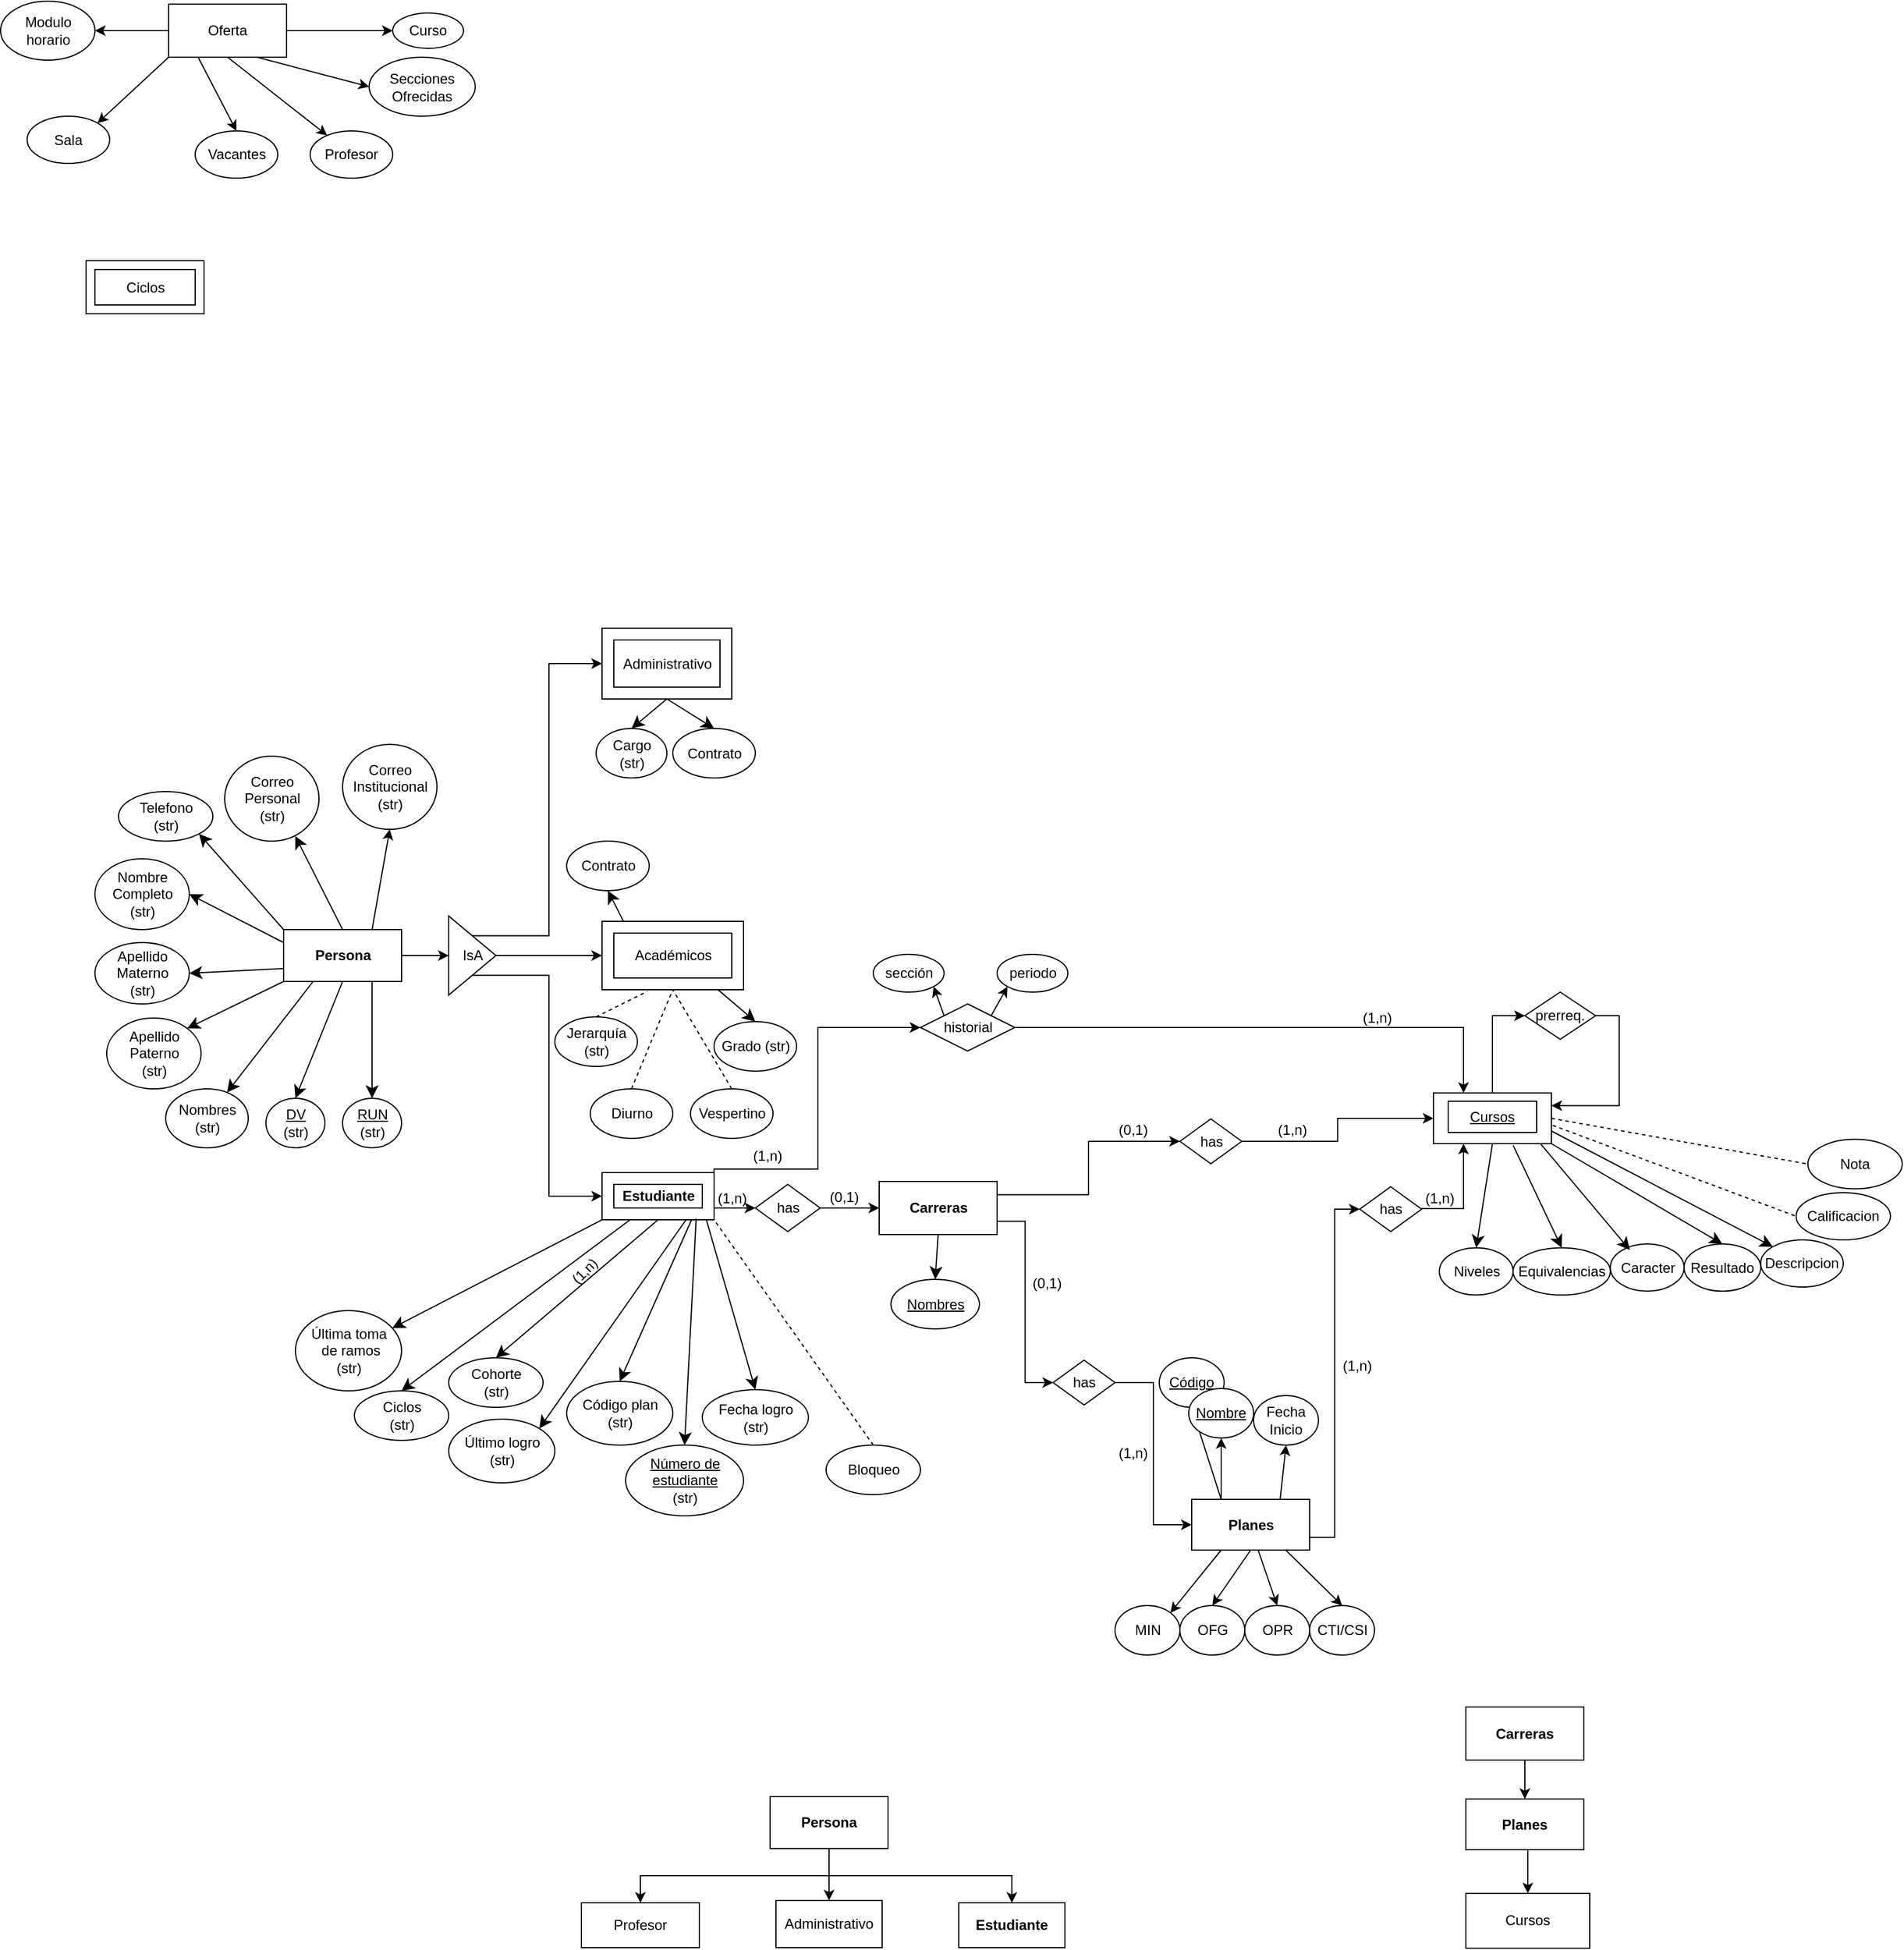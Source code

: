 <mxfile version="24.7.14">
  <diagram id="R2lEEEUBdFMjLlhIrx00" name="Page-1">
    <mxGraphModel dx="842" dy="446" grid="1" gridSize="10" guides="1" tooltips="1" connect="1" arrows="1" fold="1" page="1" pageScale="1" pageWidth="1920" pageHeight="1200" math="0" shadow="0" extFonts="Permanent Marker^https://fonts.googleapis.com/css?family=Permanent+Marker">
      <root>
        <mxCell id="0" />
        <mxCell id="1" parent="0" />
        <mxCell id="MG-tQrr7yIfJ6AN1JKal-5" style="edgeStyle=orthogonalEdgeStyle;rounded=0;orthogonalLoop=1;jettySize=auto;html=1;exitX=1;exitY=0.5;exitDx=0;exitDy=0;entryX=0.25;entryY=0;entryDx=0;entryDy=0;" parent="1" source="MG-tQrr7yIfJ6AN1JKal-6" target="rtoRlGTTKdL7VZsekByU-3" edge="1">
          <mxGeometry relative="1" as="geometry">
            <Array as="points">
              <mxPoint x="1298" y="1020" />
              <mxPoint x="1298" y="1076" />
            </Array>
          </mxGeometry>
        </mxCell>
        <mxCell id="3uj9dtnOWf63wuL9Hech-1" value="&lt;b&gt;Estudiante&lt;/b&gt;" style="rounded=0;whiteSpace=wrap;html=1;" parent="1" vertex="1">
          <mxGeometry x="567.5" y="1143" width="95" height="40" as="geometry" />
        </mxCell>
        <mxCell id="3uj9dtnOWf63wuL9Hech-2" value="&lt;b&gt;Profesor&lt;/b&gt;" style="rounded=0;whiteSpace=wrap;html=1;" parent="1" vertex="1">
          <mxGeometry x="567.5" y="930" width="120" height="58" as="geometry" />
        </mxCell>
        <mxCell id="-E-6xSp3zLx3lU_JsxDd-4" style="edgeStyle=none;curved=1;rounded=0;orthogonalLoop=1;jettySize=auto;html=1;exitX=0.75;exitY=1;exitDx=0;exitDy=0;fontSize=12;startSize=8;endSize=8;entryX=0.5;entryY=0;entryDx=0;entryDy=0;" parent="1" source="3uj9dtnOWf63wuL9Hech-3" target="-E-6xSp3zLx3lU_JsxDd-5" edge="1">
          <mxGeometry relative="1" as="geometry">
            <mxPoint x="497.5" y="990" as="targetPoint" />
          </mxGeometry>
        </mxCell>
        <mxCell id="-E-6xSp3zLx3lU_JsxDd-10" style="edgeStyle=none;curved=1;rounded=0;orthogonalLoop=1;jettySize=auto;html=1;exitX=0.25;exitY=1;exitDx=0;exitDy=0;fontSize=12;startSize=8;endSize=8;" parent="1" source="3uj9dtnOWf63wuL9Hech-3" target="-E-6xSp3zLx3lU_JsxDd-9" edge="1">
          <mxGeometry relative="1" as="geometry" />
        </mxCell>
        <mxCell id="-E-6xSp3zLx3lU_JsxDd-12" style="edgeStyle=none;curved=1;rounded=0;orthogonalLoop=1;jettySize=auto;html=1;exitX=0;exitY=1;exitDx=0;exitDy=0;entryX=1;entryY=0;entryDx=0;entryDy=0;fontSize=12;startSize=8;endSize=8;" parent="1" source="3uj9dtnOWf63wuL9Hech-3" target="-E-6xSp3zLx3lU_JsxDd-11" edge="1">
          <mxGeometry relative="1" as="geometry" />
        </mxCell>
        <mxCell id="-E-6xSp3zLx3lU_JsxDd-14" style="edgeStyle=none;curved=1;rounded=0;orthogonalLoop=1;jettySize=auto;html=1;exitX=0;exitY=0.75;exitDx=0;exitDy=0;entryX=1;entryY=0.5;entryDx=0;entryDy=0;fontSize=12;startSize=8;endSize=8;entryPerimeter=0;" parent="1" source="3uj9dtnOWf63wuL9Hech-3" target="-E-6xSp3zLx3lU_JsxDd-13" edge="1">
          <mxGeometry relative="1" as="geometry" />
        </mxCell>
        <mxCell id="-E-6xSp3zLx3lU_JsxDd-16" style="edgeStyle=none;curved=1;rounded=0;orthogonalLoop=1;jettySize=auto;html=1;exitX=0;exitY=0.25;exitDx=0;exitDy=0;entryX=1;entryY=0.5;entryDx=0;entryDy=0;fontSize=12;startSize=8;endSize=8;" parent="1" source="3uj9dtnOWf63wuL9Hech-3" target="-E-6xSp3zLx3lU_JsxDd-15" edge="1">
          <mxGeometry relative="1" as="geometry" />
        </mxCell>
        <mxCell id="-E-6xSp3zLx3lU_JsxDd-18" style="edgeStyle=none;curved=1;rounded=0;orthogonalLoop=1;jettySize=auto;html=1;exitX=0;exitY=0;exitDx=0;exitDy=0;entryX=1;entryY=1;entryDx=0;entryDy=0;fontSize=12;startSize=8;endSize=8;" parent="1" source="3uj9dtnOWf63wuL9Hech-3" target="-E-6xSp3zLx3lU_JsxDd-17" edge="1">
          <mxGeometry relative="1" as="geometry" />
        </mxCell>
        <mxCell id="-E-6xSp3zLx3lU_JsxDd-20" style="edgeStyle=none;curved=1;rounded=0;orthogonalLoop=1;jettySize=auto;html=1;exitX=0.5;exitY=0;exitDx=0;exitDy=0;entryX=0.748;entryY=0.94;entryDx=0;entryDy=0;fontSize=12;startSize=8;endSize=8;entryPerimeter=0;" parent="1" source="3uj9dtnOWf63wuL9Hech-3" target="-E-6xSp3zLx3lU_JsxDd-19" edge="1">
          <mxGeometry relative="1" as="geometry" />
        </mxCell>
        <mxCell id="vODttAvqWpY4VJm_xrX_-4" style="edgeStyle=orthogonalEdgeStyle;rounded=0;orthogonalLoop=1;jettySize=auto;html=1;exitX=0.5;exitY=0;exitDx=0;exitDy=0;entryX=0;entryY=0.5;entryDx=0;entryDy=0;" parent="1" source="vODttAvqWpY4VJm_xrX_-25" target="3uj9dtnOWf63wuL9Hech-4" edge="1">
          <mxGeometry relative="1" as="geometry">
            <mxPoint x="467.5" y="935.2" as="sourcePoint" />
          </mxGeometry>
        </mxCell>
        <mxCell id="vODttAvqWpY4VJm_xrX_-8" style="edgeStyle=orthogonalEdgeStyle;rounded=0;orthogonalLoop=1;jettySize=auto;html=1;exitX=1;exitY=0.5;exitDx=0;exitDy=0;entryX=0;entryY=0.5;entryDx=0;entryDy=0;" parent="1" source="vODttAvqWpY4VJm_xrX_-25" target="3uj9dtnOWf63wuL9Hech-2" edge="1">
          <mxGeometry relative="1" as="geometry">
            <mxPoint x="507.5" y="959.495" as="sourcePoint" />
          </mxGeometry>
        </mxCell>
        <mxCell id="vODttAvqWpY4VJm_xrX_-10" style="edgeStyle=orthogonalEdgeStyle;rounded=0;orthogonalLoop=1;jettySize=auto;html=1;exitX=0.5;exitY=1;exitDx=0;exitDy=0;entryX=0;entryY=0.5;entryDx=0;entryDy=0;" parent="1" source="vODttAvqWpY4VJm_xrX_-25" target="3uj9dtnOWf63wuL9Hech-1" edge="1">
          <mxGeometry relative="1" as="geometry">
            <mxPoint x="467.5" y="983.79" as="sourcePoint" />
          </mxGeometry>
        </mxCell>
        <mxCell id="3uj9dtnOWf63wuL9Hech-3" value="&lt;b&gt;Persona&lt;/b&gt;" style="rounded=0;whiteSpace=wrap;html=1;" parent="1" vertex="1">
          <mxGeometry x="297.5" y="937" width="100" height="44" as="geometry" />
        </mxCell>
        <mxCell id="3uj9dtnOWf63wuL9Hech-4" value="&lt;b&gt;Administrativo&lt;/b&gt;" style="rounded=0;whiteSpace=wrap;html=1;" parent="1" vertex="1">
          <mxGeometry x="567.5" y="681.5" width="110" height="60" as="geometry" />
        </mxCell>
        <mxCell id="-E-6xSp3zLx3lU_JsxDd-24" style="edgeStyle=none;curved=1;rounded=0;orthogonalLoop=1;jettySize=auto;html=1;exitX=0.5;exitY=1;exitDx=0;exitDy=0;entryX=0.5;entryY=0;entryDx=0;entryDy=0;fontSize=12;startSize=8;endSize=8;" parent="1" source="rtoRlGTTKdL7VZsekByU-1" target="-E-6xSp3zLx3lU_JsxDd-23" edge="1">
          <mxGeometry relative="1" as="geometry" />
        </mxCell>
        <mxCell id="jiZP9g_ptGtQ_ahqqMPu-5" style="edgeStyle=orthogonalEdgeStyle;rounded=0;orthogonalLoop=1;jettySize=auto;html=1;exitX=1;exitY=0.5;exitDx=0;exitDy=0;entryX=0.25;entryY=1;entryDx=0;entryDy=0;" parent="1" target="rtoRlGTTKdL7VZsekByU-3" edge="1">
          <mxGeometry relative="1" as="geometry">
            <mxPoint x="1240" y="1171.75" as="sourcePoint" />
            <mxPoint x="1280" y="1130.5" as="targetPoint" />
            <Array as="points">
              <mxPoint x="1298" y="1173.5" />
              <mxPoint x="1298" y="1118.5" />
            </Array>
          </mxGeometry>
        </mxCell>
        <mxCell id="rtoRlGTTKdL7VZsekByU-2" value="&lt;b&gt;Planes&lt;/b&gt;" style="rounded=0;whiteSpace=wrap;html=1;" parent="1" vertex="1">
          <mxGeometry x="1067.5" y="1420" width="100" height="43" as="geometry" />
        </mxCell>
        <mxCell id="-E-6xSp3zLx3lU_JsxDd-33" style="edgeStyle=none;curved=1;rounded=0;orthogonalLoop=1;jettySize=auto;html=1;exitX=1;exitY=0.75;exitDx=0;exitDy=0;entryX=0;entryY=0;entryDx=0;entryDy=0;fontSize=12;startSize=8;endSize=8;" parent="1" source="rtoRlGTTKdL7VZsekByU-3" target="-E-6xSp3zLx3lU_JsxDd-32" edge="1">
          <mxGeometry relative="1" as="geometry" />
        </mxCell>
        <mxCell id="-E-6xSp3zLx3lU_JsxDd-35" style="edgeStyle=none;curved=1;rounded=0;orthogonalLoop=1;jettySize=auto;html=1;exitX=1;exitY=1;exitDx=0;exitDy=0;fontSize=12;startSize=8;endSize=8;entryX=0.5;entryY=0;entryDx=0;entryDy=0;" parent="1" source="rtoRlGTTKdL7VZsekByU-3" target="-E-6xSp3zLx3lU_JsxDd-34" edge="1">
          <mxGeometry relative="1" as="geometry" />
        </mxCell>
        <mxCell id="-E-6xSp3zLx3lU_JsxDd-39" style="edgeStyle=none;curved=1;rounded=0;orthogonalLoop=1;jettySize=auto;html=1;exitX=0.676;exitY=1.033;exitDx=0;exitDy=0;fontSize=12;startSize=8;endSize=8;exitPerimeter=0;entryX=0.5;entryY=0;entryDx=0;entryDy=0;" parent="1" source="rtoRlGTTKdL7VZsekByU-3" target="-E-6xSp3zLx3lU_JsxDd-38" edge="1">
          <mxGeometry relative="1" as="geometry">
            <mxPoint x="1468.892" y="1184.21" as="targetPoint" />
          </mxGeometry>
        </mxCell>
        <mxCell id="Q7hywxFGkSxKuPMElSSo-73" style="edgeStyle=orthogonalEdgeStyle;rounded=0;orthogonalLoop=1;jettySize=auto;html=1;exitX=0.5;exitY=0;exitDx=0;exitDy=0;entryX=0;entryY=0.5;entryDx=0;entryDy=0;" edge="1" parent="1" source="rtoRlGTTKdL7VZsekByU-3" target="Q7hywxFGkSxKuPMElSSo-72">
          <mxGeometry relative="1" as="geometry" />
        </mxCell>
        <mxCell id="rtoRlGTTKdL7VZsekByU-3" value="&lt;b&gt;cursos&lt;/b&gt;" style="rounded=0;whiteSpace=wrap;html=1;" parent="1" vertex="1">
          <mxGeometry x="1272.5" y="1075.5" width="100" height="43" as="geometry" />
        </mxCell>
        <mxCell id="-E-6xSp3zLx3lU_JsxDd-1" value="Ciclos" style="rounded=0;whiteSpace=wrap;html=1;" parent="1" vertex="1">
          <mxGeometry x="130" y="370" width="100" height="45" as="geometry" />
        </mxCell>
        <mxCell id="-E-6xSp3zLx3lU_JsxDd-2" value="Oferta" style="rounded=0;whiteSpace=wrap;html=1;" parent="1" vertex="1">
          <mxGeometry x="200" y="152.5" width="100" height="45" as="geometry" />
        </mxCell>
        <mxCell id="-E-6xSp3zLx3lU_JsxDd-5" value="&lt;u&gt;RUN&lt;/u&gt;&lt;div&gt;(str)&lt;/div&gt;" style="ellipse;whiteSpace=wrap;html=1;" parent="1" vertex="1">
          <mxGeometry x="347.5" y="1080" width="50" height="42" as="geometry" />
        </mxCell>
        <mxCell id="-E-6xSp3zLx3lU_JsxDd-6" value="&lt;u&gt;DV&lt;/u&gt;&lt;div&gt;(str)&lt;/div&gt;" style="ellipse;whiteSpace=wrap;html=1;" parent="1" vertex="1">
          <mxGeometry x="282.5" y="1080" width="50" height="42" as="geometry" />
        </mxCell>
        <mxCell id="-E-6xSp3zLx3lU_JsxDd-7" style="edgeStyle=none;curved=1;rounded=0;orthogonalLoop=1;jettySize=auto;html=1;exitX=0.5;exitY=1;exitDx=0;exitDy=0;entryX=0.5;entryY=0;entryDx=0;entryDy=0;fontSize=12;startSize=8;endSize=8;" parent="1" source="3uj9dtnOWf63wuL9Hech-3" target="-E-6xSp3zLx3lU_JsxDd-6" edge="1">
          <mxGeometry relative="1" as="geometry" />
        </mxCell>
        <mxCell id="-E-6xSp3zLx3lU_JsxDd-9" value="Nombres&lt;div&gt;(str)&lt;/div&gt;" style="ellipse;whiteSpace=wrap;html=1;" parent="1" vertex="1">
          <mxGeometry x="197.5" y="1072" width="70" height="50" as="geometry" />
        </mxCell>
        <mxCell id="-E-6xSp3zLx3lU_JsxDd-11" value="Apellido Paterno&lt;div&gt;(str)&lt;/div&gt;" style="ellipse;whiteSpace=wrap;html=1;" parent="1" vertex="1">
          <mxGeometry x="147.5" y="1012" width="80" height="60" as="geometry" />
        </mxCell>
        <mxCell id="-E-6xSp3zLx3lU_JsxDd-13" value="Apellido Materno&lt;div&gt;(str)&lt;/div&gt;" style="ellipse;whiteSpace=wrap;html=1;" parent="1" vertex="1">
          <mxGeometry x="137.5" y="948" width="80" height="52" as="geometry" />
        </mxCell>
        <mxCell id="P8kN37uJ9n46lhY9FdP0-14" value="Cohorte&lt;div&gt;(str)&lt;/div&gt;" style="ellipse;whiteSpace=wrap;html=1;" parent="1" vertex="1">
          <mxGeometry x="437.5" y="1300" width="80" height="42" as="geometry" />
        </mxCell>
        <mxCell id="-E-6xSp3zLx3lU_JsxDd-15" value="Nombre Completo&lt;div&gt;(str)&lt;/div&gt;" style="ellipse;whiteSpace=wrap;html=1;" parent="1" vertex="1">
          <mxGeometry x="137.5" y="877" width="80" height="60" as="geometry" />
        </mxCell>
        <mxCell id="P8kN37uJ9n46lhY9FdP0-16" value="Código plan&lt;div&gt;(str)&lt;/div&gt;" style="ellipse;whiteSpace=wrap;html=1;" parent="1" vertex="1">
          <mxGeometry x="537.5" y="1320" width="90" height="54" as="geometry" />
        </mxCell>
        <mxCell id="-E-6xSp3zLx3lU_JsxDd-17" value="Telefono&lt;div&gt;(str)&lt;/div&gt;" style="ellipse;whiteSpace=wrap;html=1;" parent="1" vertex="1">
          <mxGeometry x="157.5" y="820" width="80" height="42" as="geometry" />
        </mxCell>
        <mxCell id="P8kN37uJ9n46lhY9FdP0-17" value="Jerarquía&lt;div&gt;(str)&lt;/div&gt;" style="ellipse;whiteSpace=wrap;html=1;" parent="1" vertex="1">
          <mxGeometry x="527.5" y="1011" width="70" height="42" as="geometry" />
        </mxCell>
        <mxCell id="-E-6xSp3zLx3lU_JsxDd-19" value="Correo Personal&lt;div&gt;(str)&lt;/div&gt;" style="ellipse;whiteSpace=wrap;html=1;" parent="1" vertex="1">
          <mxGeometry x="247.5" y="790" width="80" height="72" as="geometry" />
        </mxCell>
        <mxCell id="P8kN37uJ9n46lhY9FdP0-18" value="Cargo&lt;div&gt;(str)&lt;/div&gt;" style="ellipse;whiteSpace=wrap;html=1;" parent="1" vertex="1">
          <mxGeometry x="562.5" y="766.5" width="60" height="42" as="geometry" />
        </mxCell>
        <mxCell id="-E-6xSp3zLx3lU_JsxDd-21" value="Correo Institucional&lt;div&gt;(str)&lt;/div&gt;" style="ellipse;whiteSpace=wrap;html=1;" parent="1" vertex="1">
          <mxGeometry x="347.5" y="780" width="80" height="72" as="geometry" />
        </mxCell>
        <mxCell id="-E-6xSp3zLx3lU_JsxDd-23" value="&lt;u&gt;Nombres&lt;/u&gt;" style="ellipse;whiteSpace=wrap;html=1;" parent="1" vertex="1">
          <mxGeometry x="812.5" y="1233.5" width="75" height="42" as="geometry" />
        </mxCell>
        <mxCell id="P8kN37uJ9n46lhY9FdP0-20" style="edgeStyle=none;curved=1;rounded=0;orthogonalLoop=1;jettySize=auto;html=1;exitX=0.5;exitY=1;exitDx=0;exitDy=0;entryX=0.5;entryY=0;entryDx=0;entryDy=0;fontSize=12;startSize=8;endSize=8;" parent="1" source="3uj9dtnOWf63wuL9Hech-4" target="P8kN37uJ9n46lhY9FdP0-18" edge="1">
          <mxGeometry relative="1" as="geometry">
            <mxPoint x="677.5" y="106.5" as="sourcePoint" />
            <mxPoint x="677.5" y="131.5" as="targetPoint" />
          </mxGeometry>
        </mxCell>
        <mxCell id="-E-6xSp3zLx3lU_JsxDd-28" value="Nota" style="ellipse;whiteSpace=wrap;html=1;" parent="1" vertex="1">
          <mxGeometry x="1590" y="1114.75" width="80" height="42" as="geometry" />
        </mxCell>
        <mxCell id="P8kN37uJ9n46lhY9FdP0-21" value="Último logro&lt;div&gt;(str)&lt;/div&gt;" style="ellipse;whiteSpace=wrap;html=1;" parent="1" vertex="1">
          <mxGeometry x="437.5" y="1352" width="90" height="54" as="geometry" />
        </mxCell>
        <mxCell id="-E-6xSp3zLx3lU_JsxDd-30" value="Calificacion" style="ellipse;whiteSpace=wrap;html=1;" parent="1" vertex="1">
          <mxGeometry x="1580" y="1160" width="80" height="40" as="geometry" />
        </mxCell>
        <mxCell id="P8kN37uJ9n46lhY9FdP0-22" style="edgeStyle=none;curved=1;rounded=0;orthogonalLoop=1;jettySize=auto;html=1;exitX=0.75;exitY=1;exitDx=0;exitDy=0;entryX=1;entryY=0;entryDx=0;entryDy=0;fontSize=12;startSize=8;endSize=8;" parent="1" source="3uj9dtnOWf63wuL9Hech-1" target="P8kN37uJ9n46lhY9FdP0-21" edge="1">
          <mxGeometry relative="1" as="geometry">
            <mxPoint x="582.5" y="1307" as="sourcePoint" />
            <mxPoint x="582.5" y="1342" as="targetPoint" />
          </mxGeometry>
        </mxCell>
        <mxCell id="-E-6xSp3zLx3lU_JsxDd-32" value="Descripcion" style="ellipse;whiteSpace=wrap;html=1;" parent="1" vertex="1">
          <mxGeometry x="1550" y="1200" width="70" height="40" as="geometry" />
        </mxCell>
        <mxCell id="P8kN37uJ9n46lhY9FdP0-23" style="edgeStyle=none;curved=1;rounded=0;orthogonalLoop=1;jettySize=auto;html=1;exitX=0.799;exitY=1;exitDx=0;exitDy=0;entryX=0.5;entryY=0;entryDx=0;entryDy=0;fontSize=12;startSize=8;endSize=8;exitPerimeter=0;" parent="1" source="3uj9dtnOWf63wuL9Hech-1" target="P8kN37uJ9n46lhY9FdP0-16" edge="1">
          <mxGeometry relative="1" as="geometry">
            <mxPoint x="682.5" y="1142" as="sourcePoint" />
            <mxPoint x="692.5" y="1177" as="targetPoint" />
          </mxGeometry>
        </mxCell>
        <mxCell id="-E-6xSp3zLx3lU_JsxDd-34" value="Resultado" style="ellipse;whiteSpace=wrap;html=1;" parent="1" vertex="1">
          <mxGeometry x="1485" y="1203.5" width="65" height="40" as="geometry" />
        </mxCell>
        <mxCell id="-E-6xSp3zLx3lU_JsxDd-36" value="Caracter" style="ellipse;whiteSpace=wrap;html=1;" parent="1" vertex="1">
          <mxGeometry x="1422.5" y="1203.5" width="62.5" height="40" as="geometry" />
        </mxCell>
        <mxCell id="P8kN37uJ9n46lhY9FdP0-25" style="edgeStyle=none;curved=1;rounded=0;orthogonalLoop=1;jettySize=auto;html=1;exitX=0.5;exitY=1;exitDx=0;exitDy=0;entryX=0.5;entryY=0;entryDx=0;entryDy=0;fontSize=12;startSize=8;endSize=8;" parent="1" source="3uj9dtnOWf63wuL9Hech-1" target="P8kN37uJ9n46lhY9FdP0-14" edge="1">
          <mxGeometry relative="1" as="geometry">
            <mxPoint x="732.5" y="1142" as="sourcePoint" />
            <mxPoint x="782.5" y="1153" as="targetPoint" />
          </mxGeometry>
        </mxCell>
        <mxCell id="-E-6xSp3zLx3lU_JsxDd-37" style="edgeStyle=none;curved=1;rounded=0;orthogonalLoop=1;jettySize=auto;html=1;fontSize=12;startSize=8;endSize=8;exitX=0.909;exitY=1.004;exitDx=0;exitDy=0;entryX=0.265;entryY=0.13;entryDx=0;entryDy=0;entryPerimeter=0;exitPerimeter=0;" parent="1" source="rtoRlGTTKdL7VZsekByU-3" target="-E-6xSp3zLx3lU_JsxDd-36" edge="1">
          <mxGeometry relative="1" as="geometry">
            <mxPoint x="1372.5" y="1105.5" as="sourcePoint" />
            <mxPoint x="1470" y="1200" as="targetPoint" />
          </mxGeometry>
        </mxCell>
        <mxCell id="P8kN37uJ9n46lhY9FdP0-27" value="Fecha logro&lt;div&gt;(str)&lt;/div&gt;" style="ellipse;whiteSpace=wrap;html=1;" parent="1" vertex="1">
          <mxGeometry x="652.5" y="1327" width="90" height="47" as="geometry" />
        </mxCell>
        <mxCell id="-E-6xSp3zLx3lU_JsxDd-38" value="Equivalencias" style="ellipse;whiteSpace=wrap;html=1;" parent="1" vertex="1">
          <mxGeometry x="1340" y="1206.75" width="82.5" height="40" as="geometry" />
        </mxCell>
        <mxCell id="P8kN37uJ9n46lhY9FdP0-28" style="edgeStyle=none;curved=1;rounded=0;orthogonalLoop=1;jettySize=auto;html=1;exitX=0.93;exitY=0.99;exitDx=0;exitDy=0;entryX=0.5;entryY=0;entryDx=0;entryDy=0;fontSize=12;startSize=8;endSize=8;exitPerimeter=0;" parent="1" source="3uj9dtnOWf63wuL9Hech-1" target="P8kN37uJ9n46lhY9FdP0-27" edge="1">
          <mxGeometry relative="1" as="geometry">
            <mxPoint x="582.5" y="1112" as="sourcePoint" />
            <mxPoint x="492.5" y="1322" as="targetPoint" />
          </mxGeometry>
        </mxCell>
        <mxCell id="-E-6xSp3zLx3lU_JsxDd-43" value="Niveles" style="ellipse;whiteSpace=wrap;html=1;" parent="1" vertex="1">
          <mxGeometry x="1277.5" y="1206.75" width="62.5" height="40" as="geometry" />
        </mxCell>
        <mxCell id="P8kN37uJ9n46lhY9FdP0-29" value="Última toma&lt;div&gt;&amp;nbsp;de ramos&lt;div&gt;(str)&lt;/div&gt;&lt;/div&gt;" style="ellipse;whiteSpace=wrap;html=1;" parent="1" vertex="1">
          <mxGeometry x="307.5" y="1260" width="90" height="68" as="geometry" />
        </mxCell>
        <mxCell id="-E-6xSp3zLx3lU_JsxDd-44" style="edgeStyle=none;curved=1;rounded=0;orthogonalLoop=1;jettySize=auto;html=1;exitX=0.5;exitY=1;exitDx=0;exitDy=0;entryX=0.5;entryY=0;entryDx=0;entryDy=0;fontSize=12;startSize=8;endSize=8;" parent="1" source="rtoRlGTTKdL7VZsekByU-3" target="-E-6xSp3zLx3lU_JsxDd-43" edge="1">
          <mxGeometry relative="1" as="geometry" />
        </mxCell>
        <mxCell id="P8kN37uJ9n46lhY9FdP0-30" style="edgeStyle=none;curved=1;rounded=0;orthogonalLoop=1;jettySize=auto;html=1;exitX=0;exitY=1;exitDx=0;exitDy=0;fontSize=12;startSize=8;endSize=8;" parent="1" source="3uj9dtnOWf63wuL9Hech-1" target="P8kN37uJ9n46lhY9FdP0-29" edge="1">
          <mxGeometry relative="1" as="geometry">
            <mxPoint x="572.5" y="1000" as="sourcePoint" />
            <mxPoint x="612.5" y="1142" as="targetPoint" />
          </mxGeometry>
        </mxCell>
        <mxCell id="P8kN37uJ9n46lhY9FdP0-31" value="Ciclos&lt;div&gt;(str)&lt;/div&gt;" style="ellipse;whiteSpace=wrap;html=1;" parent="1" vertex="1">
          <mxGeometry x="357.5" y="1328" width="80" height="42" as="geometry" />
        </mxCell>
        <mxCell id="P8kN37uJ9n46lhY9FdP0-32" style="edgeStyle=none;curved=1;rounded=0;orthogonalLoop=1;jettySize=auto;html=1;exitX=0.25;exitY=1;exitDx=0;exitDy=0;fontSize=12;startSize=8;endSize=8;entryX=0.5;entryY=0;entryDx=0;entryDy=0;" parent="1" source="3uj9dtnOWf63wuL9Hech-1" target="P8kN37uJ9n46lhY9FdP0-31" edge="1">
          <mxGeometry relative="1" as="geometry">
            <mxPoint x="662.5" y="970" as="sourcePoint" />
            <mxPoint x="447.5" y="1210" as="targetPoint" />
          </mxGeometry>
        </mxCell>
        <mxCell id="MG-tQrr7yIfJ6AN1JKal-1" value="" style="endArrow=classic;html=1;rounded=0;entryX=0.5;entryY=1;entryDx=0;entryDy=0;exitX=0.75;exitY=0;exitDx=0;exitDy=0;" parent="1" source="3uj9dtnOWf63wuL9Hech-3" target="-E-6xSp3zLx3lU_JsxDd-21" edge="1">
          <mxGeometry width="50" height="50" relative="1" as="geometry">
            <mxPoint x="367.5" y="937" as="sourcePoint" />
            <mxPoint x="417.5" y="887" as="targetPoint" />
          </mxGeometry>
        </mxCell>
        <mxCell id="vODttAvqWpY4VJm_xrX_-12" value="" style="edgeStyle=none;curved=1;rounded=0;orthogonalLoop=1;jettySize=auto;html=1;entryX=0.5;entryY=0;entryDx=0;entryDy=0;fontSize=12;startSize=8;endSize=8;exitX=0.84;exitY=0.975;exitDx=0;exitDy=0;exitPerimeter=0;" parent="1" target="P8kN37uJ9n46lhY9FdP0-15" edge="1" source="3uj9dtnOWf63wuL9Hech-1">
          <mxGeometry relative="1" as="geometry">
            <mxPoint x="807.5" y="1240" as="sourcePoint" />
            <mxPoint x="827.5" y="1191" as="targetPoint" />
          </mxGeometry>
        </mxCell>
        <mxCell id="P8kN37uJ9n46lhY9FdP0-15" value="&lt;u&gt;Número de estudiante&lt;/u&gt;&lt;div&gt;(str)&lt;/div&gt;" style="ellipse;whiteSpace=wrap;html=1;" parent="1" vertex="1">
          <mxGeometry x="587.5" y="1374" width="100" height="60" as="geometry" />
        </mxCell>
        <mxCell id="vODttAvqWpY4VJm_xrX_-16" value="Bloqueo" style="ellipse;whiteSpace=wrap;html=1;" parent="1" vertex="1">
          <mxGeometry x="757.5" y="1374" width="80" height="42" as="geometry" />
        </mxCell>
        <mxCell id="vODttAvqWpY4VJm_xrX_-23" value="" style="edgeStyle=orthogonalEdgeStyle;rounded=0;orthogonalLoop=1;jettySize=auto;html=1;exitX=1;exitY=0.5;exitDx=0;exitDy=0;entryX=0;entryY=0.5;entryDx=0;entryDy=0;" parent="1" source="3uj9dtnOWf63wuL9Hech-3" target="vODttAvqWpY4VJm_xrX_-25" edge="1">
          <mxGeometry relative="1" as="geometry">
            <mxPoint x="397.5" y="959" as="sourcePoint" />
            <mxPoint x="427.5" y="959.495" as="targetPoint" />
          </mxGeometry>
        </mxCell>
        <mxCell id="vODttAvqWpY4VJm_xrX_-25" value="IsA" style="triangle;whiteSpace=wrap;html=1;" parent="1" vertex="1">
          <mxGeometry x="437.5" y="925.5" width="40" height="67" as="geometry" />
        </mxCell>
        <mxCell id="vODttAvqWpY4VJm_xrX_-33" style="edgeStyle=orthogonalEdgeStyle;rounded=0;orthogonalLoop=1;jettySize=auto;html=1;exitX=1;exitY=0.5;exitDx=0;exitDy=0;entryX=0;entryY=0.5;entryDx=0;entryDy=0;" parent="1" target="rtoRlGTTKdL7VZsekByU-2" edge="1">
          <mxGeometry relative="1" as="geometry">
            <Array as="points">
              <mxPoint x="700" y="1042" />
              <mxPoint x="700" y="1194" />
            </Array>
          </mxGeometry>
        </mxCell>
        <mxCell id="MG-tQrr7yIfJ6AN1JKal-3" value="" style="endArrow=classic;html=1;rounded=0;exitX=1;exitY=0.75;exitDx=0;exitDy=0;entryX=0;entryY=0.5;entryDx=0;entryDy=0;" parent="1" source="3uj9dtnOWf63wuL9Hech-1" target="jiZP9g_ptGtQ_ahqqMPu-2" edge="1">
          <mxGeometry width="50" height="50" relative="1" as="geometry">
            <mxPoint x="632.5" y="1153" as="sourcePoint" />
            <mxPoint x="707.5" y="1175" as="targetPoint" />
          </mxGeometry>
        </mxCell>
        <mxCell id="MG-tQrr7yIfJ6AN1JKal-7" value="" style="edgeStyle=orthogonalEdgeStyle;rounded=0;orthogonalLoop=1;jettySize=auto;html=1;exitX=1;exitY=0.25;exitDx=0;exitDy=0;entryX=0;entryY=0.5;entryDx=0;entryDy=0;" parent="1" source="3uj9dtnOWf63wuL9Hech-1" target="MG-tQrr7yIfJ6AN1JKal-6" edge="1">
          <mxGeometry relative="1" as="geometry">
            <mxPoint x="667.5" y="1020" as="sourcePoint" />
            <mxPoint x="1087.5" y="1026" as="targetPoint" />
            <Array as="points">
              <mxPoint x="662.5" y="1140" />
              <mxPoint x="750.5" y="1140" />
              <mxPoint x="750.5" y="1020" />
            </Array>
          </mxGeometry>
        </mxCell>
        <mxCell id="MG-tQrr7yIfJ6AN1JKal-6" value="historial" style="rhombus;whiteSpace=wrap;html=1;" parent="1" vertex="1">
          <mxGeometry x="837.5" y="1000" width="80" height="40" as="geometry" />
        </mxCell>
        <mxCell id="MG-tQrr7yIfJ6AN1JKal-10" value="sección" style="ellipse;whiteSpace=wrap;html=1;" parent="1" vertex="1">
          <mxGeometry x="797.5" y="958" width="60" height="32" as="geometry" />
        </mxCell>
        <mxCell id="MG-tQrr7yIfJ6AN1JKal-11" value="periodo" style="ellipse;whiteSpace=wrap;html=1;" parent="1" vertex="1">
          <mxGeometry x="902.5" y="958" width="60" height="32" as="geometry" />
        </mxCell>
        <mxCell id="MG-tQrr7yIfJ6AN1JKal-12" value="" style="endArrow=classic;html=1;rounded=0;exitX=0;exitY=0;exitDx=0;exitDy=0;entryX=1;entryY=1;entryDx=0;entryDy=0;" parent="1" source="MG-tQrr7yIfJ6AN1JKal-6" target="MG-tQrr7yIfJ6AN1JKal-10" edge="1">
          <mxGeometry width="50" height="50" relative="1" as="geometry">
            <mxPoint x="637.5" y="1120" as="sourcePoint" />
            <mxPoint x="687.5" y="1070" as="targetPoint" />
          </mxGeometry>
        </mxCell>
        <mxCell id="MG-tQrr7yIfJ6AN1JKal-13" value="" style="endArrow=classic;html=1;rounded=0;entryX=0;entryY=1;entryDx=0;entryDy=0;exitX=1;exitY=0;exitDx=0;exitDy=0;" parent="1" source="MG-tQrr7yIfJ6AN1JKal-6" target="MG-tQrr7yIfJ6AN1JKal-11" edge="1">
          <mxGeometry width="50" height="50" relative="1" as="geometry">
            <mxPoint x="877.5" y="1000" as="sourcePoint" />
            <mxPoint x="909.5" y="964" as="targetPoint" />
          </mxGeometry>
        </mxCell>
        <mxCell id="jiZP9g_ptGtQ_ahqqMPu-8" style="edgeStyle=orthogonalEdgeStyle;rounded=0;orthogonalLoop=1;jettySize=auto;html=1;exitX=1;exitY=0.5;exitDx=0;exitDy=0;entryX=0;entryY=0.5;entryDx=0;entryDy=0;" parent="1" source="Q7hywxFGkSxKuPMElSSo-47" target="rtoRlGTTKdL7VZsekByU-2" edge="1">
          <mxGeometry relative="1" as="geometry" />
        </mxCell>
        <mxCell id="jiZP9g_ptGtQ_ahqqMPu-2" value="has" style="rhombus;whiteSpace=wrap;html=1;" parent="1" vertex="1">
          <mxGeometry x="697.5" y="1153" width="55" height="40" as="geometry" />
        </mxCell>
        <mxCell id="5HhHCdnNU2LWMbd_4-Zq-1" value="(1,n)" style="text;html=1;align=center;verticalAlign=middle;whiteSpace=wrap;rounded=0;" parent="1" vertex="1">
          <mxGeometry x="662.5" y="1158" width="30" height="13.5" as="geometry" />
        </mxCell>
        <mxCell id="-q_G7Tmg-ONIqC2OC5vG-2" value="Administrativo" style="rounded=0;whiteSpace=wrap;html=1;" parent="1" vertex="1">
          <mxGeometry x="577.5" y="691.5" width="90" height="40" as="geometry" />
        </mxCell>
        <mxCell id="-q_G7Tmg-ONIqC2OC5vG-3" value="Académicos" style="rounded=0;whiteSpace=wrap;html=1;" parent="1" vertex="1">
          <mxGeometry x="577.5" y="940" width="100" height="38" as="geometry" />
        </mxCell>
        <mxCell id="-q_G7Tmg-ONIqC2OC5vG-4" value="&lt;u&gt;Cursos&lt;/u&gt;" style="rounded=0;whiteSpace=wrap;html=1;" parent="1" vertex="1">
          <mxGeometry x="1285" y="1082.5" width="75" height="26.5" as="geometry" />
        </mxCell>
        <mxCell id="-q_G7Tmg-ONIqC2OC5vG-7" value="Ciclos" style="rounded=0;whiteSpace=wrap;html=1;" parent="1" vertex="1">
          <mxGeometry x="137.5" y="377.5" width="85" height="30" as="geometry" />
        </mxCell>
        <mxCell id="-q_G7Tmg-ONIqC2OC5vG-24" value="Curso" style="ellipse;whiteSpace=wrap;html=1;" parent="1" vertex="1">
          <mxGeometry x="390" y="160" width="60" height="30" as="geometry" />
        </mxCell>
        <mxCell id="-q_G7Tmg-ONIqC2OC5vG-26" value="Secciones&lt;div&gt;Ofrecidas&lt;/div&gt;" style="ellipse;whiteSpace=wrap;html=1;" parent="1" vertex="1">
          <mxGeometry x="370" y="197.5" width="90" height="50" as="geometry" />
        </mxCell>
        <mxCell id="-q_G7Tmg-ONIqC2OC5vG-27" value="Profesor" style="ellipse;whiteSpace=wrap;html=1;" parent="1" vertex="1">
          <mxGeometry x="320" y="260" width="70" height="40" as="geometry" />
        </mxCell>
        <mxCell id="-q_G7Tmg-ONIqC2OC5vG-28" value="Vacantes" style="ellipse;whiteSpace=wrap;html=1;" parent="1" vertex="1">
          <mxGeometry x="222.5" y="260" width="70" height="40" as="geometry" />
        </mxCell>
        <mxCell id="-q_G7Tmg-ONIqC2OC5vG-29" value="Sala&lt;span style=&quot;color: rgba(0, 0, 0, 0); font-family: monospace; font-size: 0px; text-align: start; text-wrap: nowrap;&quot;&gt;%3CmxGraphModel%3E%3Croot%3E%3CmxCell%20id%3D%220%22%2F%3E%3CmxCell%20id%3D%221%22%20parent%3D%220%22%2F%3E%3CmxCell%20id%3D%222%22%20value%3D%22Vacantes%22%20style%3D%22ellipse%3BwhiteSpace%3Dwrap%3Bhtml%3D1%3B%22%20vertex%3D%221%22%20parent%3D%221%22%3E%3CmxGeometry%20x%3D%22222.5%22%20y%3D%22260%22%20width%3D%2270%22%20height%3D%2240%22%20as%3D%22geometry%22%2F%3E%3C%2FmxCell%3E%3C%2Froot%3E%3C%2FmxGraphModel%3E&lt;/span&gt;" style="ellipse;whiteSpace=wrap;html=1;" parent="1" vertex="1">
          <mxGeometry x="80" y="247.5" width="70" height="40" as="geometry" />
        </mxCell>
        <mxCell id="-q_G7Tmg-ONIqC2OC5vG-30" value="Modulo&lt;div&gt;horario&lt;/div&gt;" style="ellipse;whiteSpace=wrap;html=1;" parent="1" vertex="1">
          <mxGeometry x="57.5" y="150" width="80" height="50" as="geometry" />
        </mxCell>
        <mxCell id="-q_G7Tmg-ONIqC2OC5vG-35" value="" style="endArrow=classic;html=1;rounded=0;exitX=0;exitY=1;exitDx=0;exitDy=0;entryX=1;entryY=0;entryDx=0;entryDy=0;" parent="1" source="-E-6xSp3zLx3lU_JsxDd-2" target="-q_G7Tmg-ONIqC2OC5vG-29" edge="1">
          <mxGeometry width="50" height="50" relative="1" as="geometry">
            <mxPoint x="180" y="270" as="sourcePoint" />
            <mxPoint x="230" y="220" as="targetPoint" />
          </mxGeometry>
        </mxCell>
        <mxCell id="-q_G7Tmg-ONIqC2OC5vG-36" value="" style="endArrow=classic;html=1;rounded=0;exitX=0.25;exitY=1;exitDx=0;exitDy=0;entryX=0.5;entryY=0;entryDx=0;entryDy=0;" parent="1" source="-E-6xSp3zLx3lU_JsxDd-2" target="-q_G7Tmg-ONIqC2OC5vG-28" edge="1">
          <mxGeometry width="50" height="50" relative="1" as="geometry">
            <mxPoint x="210" y="208" as="sourcePoint" />
            <mxPoint x="150" y="263" as="targetPoint" />
          </mxGeometry>
        </mxCell>
        <mxCell id="-q_G7Tmg-ONIqC2OC5vG-38" value="" style="endArrow=classic;html=1;rounded=0;exitX=0.5;exitY=1;exitDx=0;exitDy=0;" parent="1" source="-E-6xSp3zLx3lU_JsxDd-2" target="-q_G7Tmg-ONIqC2OC5vG-27" edge="1">
          <mxGeometry width="50" height="50" relative="1" as="geometry">
            <mxPoint x="235" y="208" as="sourcePoint" />
            <mxPoint x="268" y="270" as="targetPoint" />
          </mxGeometry>
        </mxCell>
        <mxCell id="-q_G7Tmg-ONIqC2OC5vG-39" value="" style="endArrow=classic;html=1;rounded=0;exitX=0.75;exitY=1;exitDx=0;exitDy=0;entryX=0;entryY=0.5;entryDx=0;entryDy=0;" parent="1" source="-E-6xSp3zLx3lU_JsxDd-2" target="-q_G7Tmg-ONIqC2OC5vG-26" edge="1">
          <mxGeometry width="50" height="50" relative="1" as="geometry">
            <mxPoint x="260" y="208" as="sourcePoint" />
            <mxPoint x="344" y="274" as="targetPoint" />
          </mxGeometry>
        </mxCell>
        <mxCell id="-q_G7Tmg-ONIqC2OC5vG-40" value="" style="endArrow=classic;html=1;rounded=0;exitX=1;exitY=0.5;exitDx=0;exitDy=0;entryX=0;entryY=0.5;entryDx=0;entryDy=0;" parent="1" source="-E-6xSp3zLx3lU_JsxDd-2" target="-q_G7Tmg-ONIqC2OC5vG-24" edge="1">
          <mxGeometry width="50" height="50" relative="1" as="geometry">
            <mxPoint x="285" y="208" as="sourcePoint" />
            <mxPoint x="380" y="233" as="targetPoint" />
          </mxGeometry>
        </mxCell>
        <mxCell id="-q_G7Tmg-ONIqC2OC5vG-41" value="" style="endArrow=classic;html=1;rounded=0;exitX=0;exitY=0.5;exitDx=0;exitDy=0;entryX=1;entryY=0.5;entryDx=0;entryDy=0;" parent="1" source="-E-6xSp3zLx3lU_JsxDd-2" target="-q_G7Tmg-ONIqC2OC5vG-30" edge="1">
          <mxGeometry width="50" height="50" relative="1" as="geometry">
            <mxPoint x="295" y="218" as="sourcePoint" />
            <mxPoint x="390" y="243" as="targetPoint" />
          </mxGeometry>
        </mxCell>
        <mxCell id="-q_G7Tmg-ONIqC2OC5vG-42" value="&lt;b&gt;Estudiante&lt;/b&gt;" style="rounded=0;whiteSpace=wrap;html=1;" parent="1" vertex="1">
          <mxGeometry x="577.5" y="1153" width="75" height="20" as="geometry" />
        </mxCell>
        <mxCell id="-q_G7Tmg-ONIqC2OC5vG-47" style="edgeStyle=orthogonalEdgeStyle;rounded=0;orthogonalLoop=1;jettySize=auto;html=1;exitX=0.5;exitY=1;exitDx=0;exitDy=0;entryX=0.5;entryY=0;entryDx=0;entryDy=0;" parent="1" source="-q_G7Tmg-ONIqC2OC5vG-43" target="-q_G7Tmg-ONIqC2OC5vG-44" edge="1">
          <mxGeometry relative="1" as="geometry" />
        </mxCell>
        <mxCell id="-q_G7Tmg-ONIqC2OC5vG-48" style="edgeStyle=orthogonalEdgeStyle;rounded=0;orthogonalLoop=1;jettySize=auto;html=1;exitX=0.5;exitY=1;exitDx=0;exitDy=0;entryX=0.5;entryY=0;entryDx=0;entryDy=0;" parent="1" source="-q_G7Tmg-ONIqC2OC5vG-43" target="-q_G7Tmg-ONIqC2OC5vG-45" edge="1">
          <mxGeometry relative="1" as="geometry" />
        </mxCell>
        <mxCell id="-q_G7Tmg-ONIqC2OC5vG-49" style="edgeStyle=orthogonalEdgeStyle;rounded=0;orthogonalLoop=1;jettySize=auto;html=1;exitX=0.5;exitY=1;exitDx=0;exitDy=0;entryX=0.5;entryY=0;entryDx=0;entryDy=0;" parent="1" source="-q_G7Tmg-ONIqC2OC5vG-43" target="-q_G7Tmg-ONIqC2OC5vG-46" edge="1">
          <mxGeometry relative="1" as="geometry" />
        </mxCell>
        <mxCell id="-q_G7Tmg-ONIqC2OC5vG-43" value="&lt;b&gt;Persona&lt;/b&gt;" style="rounded=0;whiteSpace=wrap;html=1;" parent="1" vertex="1">
          <mxGeometry x="710" y="1672" width="100" height="44" as="geometry" />
        </mxCell>
        <mxCell id="-q_G7Tmg-ONIqC2OC5vG-44" value="Profesor" style="rounded=0;whiteSpace=wrap;html=1;" parent="1" vertex="1">
          <mxGeometry x="550" y="1762" width="100" height="38" as="geometry" />
        </mxCell>
        <mxCell id="-q_G7Tmg-ONIqC2OC5vG-45" value="Administrativo" style="rounded=0;whiteSpace=wrap;html=1;" parent="1" vertex="1">
          <mxGeometry x="715" y="1760" width="90" height="40" as="geometry" />
        </mxCell>
        <mxCell id="-q_G7Tmg-ONIqC2OC5vG-46" value="&lt;b&gt;Estudiante&lt;/b&gt;" style="rounded=0;whiteSpace=wrap;html=1;" parent="1" vertex="1">
          <mxGeometry x="870" y="1762" width="90" height="38" as="geometry" />
        </mxCell>
        <mxCell id="-q_G7Tmg-ONIqC2OC5vG-53" style="edgeStyle=orthogonalEdgeStyle;rounded=0;orthogonalLoop=1;jettySize=auto;html=1;exitX=0.5;exitY=1;exitDx=0;exitDy=0;entryX=0.5;entryY=0;entryDx=0;entryDy=0;" parent="1" source="-q_G7Tmg-ONIqC2OC5vG-50" target="-q_G7Tmg-ONIqC2OC5vG-51" edge="1">
          <mxGeometry relative="1" as="geometry" />
        </mxCell>
        <mxCell id="-q_G7Tmg-ONIqC2OC5vG-50" value="&lt;b&gt;Carreras&lt;/b&gt;" style="rounded=0;whiteSpace=wrap;html=1;" parent="1" vertex="1">
          <mxGeometry x="1300" y="1596" width="100" height="45" as="geometry" />
        </mxCell>
        <mxCell id="-q_G7Tmg-ONIqC2OC5vG-54" style="edgeStyle=orthogonalEdgeStyle;rounded=0;orthogonalLoop=1;jettySize=auto;html=1;exitX=0.5;exitY=1;exitDx=0;exitDy=0;entryX=0.5;entryY=0;entryDx=0;entryDy=0;" parent="1" source="-q_G7Tmg-ONIqC2OC5vG-51" target="-q_G7Tmg-ONIqC2OC5vG-52" edge="1">
          <mxGeometry relative="1" as="geometry" />
        </mxCell>
        <mxCell id="-q_G7Tmg-ONIqC2OC5vG-51" value="&lt;b&gt;Planes&lt;/b&gt;" style="rounded=0;whiteSpace=wrap;html=1;" parent="1" vertex="1">
          <mxGeometry x="1300" y="1674" width="100" height="43" as="geometry" />
        </mxCell>
        <mxCell id="-q_G7Tmg-ONIqC2OC5vG-52" value="Cursos" style="rounded=0;whiteSpace=wrap;html=1;" parent="1" vertex="1">
          <mxGeometry x="1300" y="1754" width="105" height="46.5" as="geometry" />
        </mxCell>
        <mxCell id="Q7hywxFGkSxKuPMElSSo-1" value="(0,1)" style="text;html=1;align=center;verticalAlign=middle;whiteSpace=wrap;rounded=0;" vertex="1" parent="1">
          <mxGeometry x="757.5" y="1156.75" width="30" height="13.5" as="geometry" />
        </mxCell>
        <mxCell id="Q7hywxFGkSxKuPMElSSo-2" value="(1,n)" style="text;html=1;align=center;verticalAlign=middle;whiteSpace=wrap;rounded=0;" vertex="1" parent="1">
          <mxGeometry x="1192.5" y="1300" width="30" height="13.5" as="geometry" />
        </mxCell>
        <mxCell id="Q7hywxFGkSxKuPMElSSo-3" value="(1,n)" style="text;html=1;align=center;verticalAlign=middle;whiteSpace=wrap;rounded=0;" vertex="1" parent="1">
          <mxGeometry x="1262.5" y="1158" width="30" height="13.5" as="geometry" />
        </mxCell>
        <mxCell id="Q7hywxFGkSxKuPMElSSo-6" value="" style="endArrow=none;dashed=1;html=1;rounded=0;entryX=0;entryY=0.5;entryDx=0;entryDy=0;exitX=1;exitY=0.5;exitDx=0;exitDy=0;" edge="1" parent="1" source="rtoRlGTTKdL7VZsekByU-3" target="-E-6xSp3zLx3lU_JsxDd-28">
          <mxGeometry width="50" height="50" relative="1" as="geometry">
            <mxPoint x="1370" y="1080" as="sourcePoint" />
            <mxPoint x="1312.5" y="1005.5" as="targetPoint" />
          </mxGeometry>
        </mxCell>
        <mxCell id="Q7hywxFGkSxKuPMElSSo-8" value="" style="endArrow=none;dashed=1;html=1;rounded=0;entryX=0;entryY=0.5;entryDx=0;entryDy=0;exitX=1.011;exitY=0.638;exitDx=0;exitDy=0;exitPerimeter=0;" edge="1" parent="1" source="rtoRlGTTKdL7VZsekByU-3" target="-E-6xSp3zLx3lU_JsxDd-30">
          <mxGeometry width="50" height="50" relative="1" as="geometry">
            <mxPoint x="1352.5" y="1075.5" as="sourcePoint" />
            <mxPoint x="1402.5" y="1025.5" as="targetPoint" />
          </mxGeometry>
        </mxCell>
        <mxCell id="Q7hywxFGkSxKuPMElSSo-9" value="(1,n)" style="text;html=1;align=center;verticalAlign=middle;whiteSpace=wrap;rounded=0;" vertex="1" parent="1">
          <mxGeometry x="692.5" y="1122" width="30" height="13.5" as="geometry" />
        </mxCell>
        <mxCell id="Q7hywxFGkSxKuPMElSSo-11" value="(1,n)" style="text;html=1;align=center;verticalAlign=middle;whiteSpace=wrap;rounded=0;" vertex="1" parent="1">
          <mxGeometry x="1210" y="1005" width="30" height="13.5" as="geometry" />
        </mxCell>
        <mxCell id="Q7hywxFGkSxKuPMElSSo-18" value="" style="endArrow=none;dashed=1;html=1;rounded=0;exitX=0.5;exitY=0;exitDx=0;exitDy=0;entryX=1;entryY=1;entryDx=0;entryDy=0;" edge="1" parent="1" source="vODttAvqWpY4VJm_xrX_-16" target="3uj9dtnOWf63wuL9Hech-1">
          <mxGeometry width="50" height="50" relative="1" as="geometry">
            <mxPoint x="742.5" y="1270" as="sourcePoint" />
            <mxPoint x="792.5" y="1220" as="targetPoint" />
          </mxGeometry>
        </mxCell>
        <mxCell id="Q7hywxFGkSxKuPMElSSo-21" value="(1,n)" style="text;html=1;align=center;verticalAlign=middle;whiteSpace=wrap;rounded=0;rotation=-45;" vertex="1" parent="1">
          <mxGeometry x="537.5" y="1220" width="30" height="13.5" as="geometry" />
        </mxCell>
        <mxCell id="Q7hywxFGkSxKuPMElSSo-22" value="Grado (str)" style="ellipse;whiteSpace=wrap;html=1;" vertex="1" parent="1">
          <mxGeometry x="662.5" y="1015" width="70" height="42" as="geometry" />
        </mxCell>
        <mxCell id="Q7hywxFGkSxKuPMElSSo-23" style="edgeStyle=none;curved=1;rounded=0;orthogonalLoop=1;jettySize=auto;html=1;exitX=0.819;exitY=0.999;exitDx=0;exitDy=0;entryX=0.5;entryY=0;entryDx=0;entryDy=0;fontSize=12;startSize=8;endSize=8;exitPerimeter=0;" edge="1" parent="1" source="3uj9dtnOWf63wuL9Hech-2" target="Q7hywxFGkSxKuPMElSSo-22">
          <mxGeometry relative="1" as="geometry">
            <mxPoint x="607.5" y="998" as="sourcePoint" />
            <mxPoint x="602.5" y="1040" as="targetPoint" />
            <Array as="points" />
          </mxGeometry>
        </mxCell>
        <mxCell id="Q7hywxFGkSxKuPMElSSo-24" value="" style="endArrow=none;dashed=1;html=1;rounded=0;entryX=0.319;entryY=1.025;entryDx=0;entryDy=0;entryPerimeter=0;exitX=0.5;exitY=0;exitDx=0;exitDy=0;" edge="1" parent="1" source="P8kN37uJ9n46lhY9FdP0-17" target="3uj9dtnOWf63wuL9Hech-2">
          <mxGeometry width="50" height="50" relative="1" as="geometry">
            <mxPoint x="582.5" y="1038" as="sourcePoint" />
            <mxPoint x="632.5" y="988" as="targetPoint" />
          </mxGeometry>
        </mxCell>
        <mxCell id="Q7hywxFGkSxKuPMElSSo-27" value="Diurno" style="ellipse;whiteSpace=wrap;html=1;" vertex="1" parent="1">
          <mxGeometry x="557.5" y="1072" width="70" height="42" as="geometry" />
        </mxCell>
        <mxCell id="Q7hywxFGkSxKuPMElSSo-28" value="Vespertino" style="ellipse;whiteSpace=wrap;html=1;" vertex="1" parent="1">
          <mxGeometry x="642.5" y="1072" width="70" height="42" as="geometry" />
        </mxCell>
        <mxCell id="Q7hywxFGkSxKuPMElSSo-29" value="" style="endArrow=none;dashed=1;html=1;rounded=0;entryX=0.5;entryY=1;entryDx=0;entryDy=0;exitX=0.5;exitY=0;exitDx=0;exitDy=0;" edge="1" parent="1" source="Q7hywxFGkSxKuPMElSSo-27" target="3uj9dtnOWf63wuL9Hech-2">
          <mxGeometry width="50" height="50" relative="1" as="geometry">
            <mxPoint x="582.5" y="1022" as="sourcePoint" />
            <mxPoint x="615.5" y="999" as="targetPoint" />
          </mxGeometry>
        </mxCell>
        <mxCell id="Q7hywxFGkSxKuPMElSSo-30" value="" style="endArrow=none;dashed=1;html=1;rounded=0;entryX=0.5;entryY=1;entryDx=0;entryDy=0;exitX=0.5;exitY=0;exitDx=0;exitDy=0;" edge="1" parent="1" source="Q7hywxFGkSxKuPMElSSo-28" target="3uj9dtnOWf63wuL9Hech-2">
          <mxGeometry width="50" height="50" relative="1" as="geometry">
            <mxPoint x="602.5" y="1082" as="sourcePoint" />
            <mxPoint x="637.5" y="998" as="targetPoint" />
          </mxGeometry>
        </mxCell>
        <mxCell id="Q7hywxFGkSxKuPMElSSo-31" value="Contrato" style="ellipse;whiteSpace=wrap;html=1;" vertex="1" parent="1">
          <mxGeometry x="627.5" y="766.5" width="70" height="42" as="geometry" />
        </mxCell>
        <mxCell id="Q7hywxFGkSxKuPMElSSo-32" style="edgeStyle=none;curved=1;rounded=0;orthogonalLoop=1;jettySize=auto;html=1;exitX=0.5;exitY=1;exitDx=0;exitDy=0;entryX=0.5;entryY=0;entryDx=0;entryDy=0;fontSize=12;startSize=8;endSize=8;" edge="1" parent="1" source="3uj9dtnOWf63wuL9Hech-4" target="Q7hywxFGkSxKuPMElSSo-31">
          <mxGeometry relative="1" as="geometry">
            <mxPoint x="632.5" y="751.5" as="sourcePoint" />
            <mxPoint x="602.5" y="776.5" as="targetPoint" />
          </mxGeometry>
        </mxCell>
        <mxCell id="Q7hywxFGkSxKuPMElSSo-33" style="edgeStyle=none;curved=1;rounded=0;orthogonalLoop=1;jettySize=auto;html=1;exitX=0.152;exitY=0.003;exitDx=0;exitDy=0;fontSize=12;startSize=8;endSize=8;exitPerimeter=0;entryX=0.5;entryY=1;entryDx=0;entryDy=0;" edge="1" parent="1" source="3uj9dtnOWf63wuL9Hech-2" target="Q7hywxFGkSxKuPMElSSo-34">
          <mxGeometry relative="1" as="geometry">
            <mxPoint x="617.5" y="932" as="sourcePoint" />
            <mxPoint x="577.5" y="910" as="targetPoint" />
          </mxGeometry>
        </mxCell>
        <mxCell id="Q7hywxFGkSxKuPMElSSo-34" value="Contrato" style="ellipse;whiteSpace=wrap;html=1;" vertex="1" parent="1">
          <mxGeometry x="537.5" y="862" width="70" height="42" as="geometry" />
        </mxCell>
        <mxCell id="Q7hywxFGkSxKuPMElSSo-37" value="MIN" style="ellipse;whiteSpace=wrap;html=1;" vertex="1" parent="1">
          <mxGeometry x="1002.5" y="1510" width="55" height="42" as="geometry" />
        </mxCell>
        <mxCell id="Q7hywxFGkSxKuPMElSSo-38" value="OFG" style="ellipse;whiteSpace=wrap;html=1;" vertex="1" parent="1">
          <mxGeometry x="1057.5" y="1510" width="55" height="42" as="geometry" />
        </mxCell>
        <mxCell id="Q7hywxFGkSxKuPMElSSo-39" value="CTI/CSI" style="ellipse;whiteSpace=wrap;html=1;" vertex="1" parent="1">
          <mxGeometry x="1167.5" y="1510" width="55" height="42" as="geometry" />
        </mxCell>
        <mxCell id="Q7hywxFGkSxKuPMElSSo-40" value="OPR" style="ellipse;whiteSpace=wrap;html=1;" vertex="1" parent="1">
          <mxGeometry x="1112.5" y="1510" width="55" height="42" as="geometry" />
        </mxCell>
        <mxCell id="Q7hywxFGkSxKuPMElSSo-41" value="" style="endArrow=classic;html=1;rounded=0;exitX=0.25;exitY=1;exitDx=0;exitDy=0;entryX=1;entryY=0;entryDx=0;entryDy=0;" edge="1" parent="1" source="rtoRlGTTKdL7VZsekByU-2" target="Q7hywxFGkSxKuPMElSSo-37">
          <mxGeometry width="50" height="50" relative="1" as="geometry">
            <mxPoint x="817.5" y="1240" as="sourcePoint" />
            <mxPoint x="867.5" y="1190" as="targetPoint" />
          </mxGeometry>
        </mxCell>
        <mxCell id="Q7hywxFGkSxKuPMElSSo-42" value="" style="endArrow=classic;html=1;rounded=0;exitX=0.5;exitY=1;exitDx=0;exitDy=0;entryX=0.5;entryY=0;entryDx=0;entryDy=0;" edge="1" parent="1" source="rtoRlGTTKdL7VZsekByU-2" target="Q7hywxFGkSxKuPMElSSo-38">
          <mxGeometry width="50" height="50" relative="1" as="geometry">
            <mxPoint x="882.5" y="1205" as="sourcePoint" />
            <mxPoint x="834.5" y="1250" as="targetPoint" />
            <Array as="points" />
          </mxGeometry>
        </mxCell>
        <mxCell id="Q7hywxFGkSxKuPMElSSo-43" value="" style="endArrow=classic;html=1;rounded=0;exitX=0.564;exitY=1.003;exitDx=0;exitDy=0;entryX=0.5;entryY=0;entryDx=0;entryDy=0;exitPerimeter=0;" edge="1" parent="1" source="rtoRlGTTKdL7VZsekByU-2" target="Q7hywxFGkSxKuPMElSSo-40">
          <mxGeometry width="50" height="50" relative="1" as="geometry">
            <mxPoint x="892.5" y="1215" as="sourcePoint" />
            <mxPoint x="844.5" y="1260" as="targetPoint" />
          </mxGeometry>
        </mxCell>
        <mxCell id="Q7hywxFGkSxKuPMElSSo-44" value="" style="endArrow=classic;html=1;rounded=0;entryX=0.5;entryY=0;entryDx=0;entryDy=0;exitX=0.795;exitY=0.995;exitDx=0;exitDy=0;exitPerimeter=0;" edge="1" parent="1" source="rtoRlGTTKdL7VZsekByU-2" target="Q7hywxFGkSxKuPMElSSo-39">
          <mxGeometry width="50" height="50" relative="1" as="geometry">
            <mxPoint x="1047.5" y="1190" as="sourcePoint" />
            <mxPoint x="834.5" y="1250" as="targetPoint" />
          </mxGeometry>
        </mxCell>
        <mxCell id="Q7hywxFGkSxKuPMElSSo-45" value="" style="edgeStyle=orthogonalEdgeStyle;rounded=0;orthogonalLoop=1;jettySize=auto;html=1;exitX=1;exitY=0.5;exitDx=0;exitDy=0;entryX=0;entryY=0.5;entryDx=0;entryDy=0;" edge="1" parent="1" source="jiZP9g_ptGtQ_ahqqMPu-2" target="rtoRlGTTKdL7VZsekByU-1">
          <mxGeometry relative="1" as="geometry">
            <mxPoint x="752.5" y="1173" as="sourcePoint" />
            <mxPoint x="957.5" y="1173" as="targetPoint" />
          </mxGeometry>
        </mxCell>
        <mxCell id="rtoRlGTTKdL7VZsekByU-1" value="&lt;b&gt;Carreras&lt;/b&gt;" style="rounded=0;whiteSpace=wrap;html=1;" parent="1" vertex="1">
          <mxGeometry x="802.5" y="1150.5" width="100" height="45" as="geometry" />
        </mxCell>
        <mxCell id="Q7hywxFGkSxKuPMElSSo-48" value="" style="edgeStyle=orthogonalEdgeStyle;rounded=0;orthogonalLoop=1;jettySize=auto;html=1;exitX=1;exitY=0.75;exitDx=0;exitDy=0;entryX=0;entryY=0.5;entryDx=0;entryDy=0;" edge="1" parent="1" source="rtoRlGTTKdL7VZsekByU-1" target="Q7hywxFGkSxKuPMElSSo-47">
          <mxGeometry relative="1" as="geometry">
            <mxPoint x="902" y="1173" as="sourcePoint" />
            <mxPoint x="1010" y="1173" as="targetPoint" />
          </mxGeometry>
        </mxCell>
        <mxCell id="Q7hywxFGkSxKuPMElSSo-47" value="has" style="rhombus;whiteSpace=wrap;html=1;" vertex="1" parent="1">
          <mxGeometry x="950" y="1302" width="52.5" height="38" as="geometry" />
        </mxCell>
        <mxCell id="Q7hywxFGkSxKuPMElSSo-49" value="has" style="rhombus;whiteSpace=wrap;html=1;" vertex="1" parent="1">
          <mxGeometry x="1210" y="1155" width="52.5" height="38" as="geometry" />
        </mxCell>
        <mxCell id="Q7hywxFGkSxKuPMElSSo-51" value="(0,1)" style="text;html=1;align=center;verticalAlign=middle;whiteSpace=wrap;rounded=0;" vertex="1" parent="1">
          <mxGeometry x="930" y="1230" width="30" height="13.5" as="geometry" />
        </mxCell>
        <mxCell id="Q7hywxFGkSxKuPMElSSo-53" value="(1,n)" style="text;html=1;align=center;verticalAlign=middle;whiteSpace=wrap;rounded=0;" vertex="1" parent="1">
          <mxGeometry x="1002.5" y="1374" width="30" height="13.5" as="geometry" />
        </mxCell>
        <mxCell id="Q7hywxFGkSxKuPMElSSo-54" value="&lt;u&gt;Código&lt;/u&gt;" style="ellipse;whiteSpace=wrap;html=1;" vertex="1" parent="1">
          <mxGeometry x="1040" y="1300" width="55" height="42" as="geometry" />
        </mxCell>
        <mxCell id="Q7hywxFGkSxKuPMElSSo-55" value="" style="endArrow=classic;html=1;rounded=0;exitX=0.25;exitY=0;exitDx=0;exitDy=0;entryX=0.5;entryY=1;entryDx=0;entryDy=0;" edge="1" parent="1" source="rtoRlGTTKdL7VZsekByU-2" target="Q7hywxFGkSxKuPMElSSo-54">
          <mxGeometry width="50" height="50" relative="1" as="geometry">
            <mxPoint x="1075" y="1205" as="sourcePoint" />
            <mxPoint x="1037" y="1250" as="targetPoint" />
          </mxGeometry>
        </mxCell>
        <mxCell id="Q7hywxFGkSxKuPMElSSo-56" value="&lt;u&gt;Nombre&lt;/u&gt;" style="ellipse;whiteSpace=wrap;html=1;" vertex="1" parent="1">
          <mxGeometry x="1065" y="1326" width="55" height="42" as="geometry" />
        </mxCell>
        <mxCell id="Q7hywxFGkSxKuPMElSSo-57" value="" style="endArrow=classic;html=1;rounded=0;exitX=0.25;exitY=0;exitDx=0;exitDy=0;entryX=0.5;entryY=1;entryDx=0;entryDy=0;" edge="1" parent="1" source="rtoRlGTTKdL7VZsekByU-2" target="Q7hywxFGkSxKuPMElSSo-56">
          <mxGeometry width="50" height="50" relative="1" as="geometry">
            <mxPoint x="1075" y="1162" as="sourcePoint" />
            <mxPoint x="1070" y="1109" as="targetPoint" />
          </mxGeometry>
        </mxCell>
        <mxCell id="Q7hywxFGkSxKuPMElSSo-58" value="Fecha Inicio" style="ellipse;whiteSpace=wrap;html=1;" vertex="1" parent="1">
          <mxGeometry x="1120" y="1332" width="55" height="42" as="geometry" />
        </mxCell>
        <mxCell id="Q7hywxFGkSxKuPMElSSo-59" value="" style="endArrow=classic;html=1;rounded=0;exitX=0.75;exitY=0;exitDx=0;exitDy=0;entryX=0.5;entryY=1;entryDx=0;entryDy=0;" edge="1" parent="1" target="Q7hywxFGkSxKuPMElSSo-58" source="rtoRlGTTKdL7VZsekByU-2">
          <mxGeometry width="50" height="50" relative="1" as="geometry">
            <mxPoint x="1125" y="1151.5" as="sourcePoint" />
            <mxPoint x="1135" y="1110" as="targetPoint" />
          </mxGeometry>
        </mxCell>
        <mxCell id="Q7hywxFGkSxKuPMElSSo-61" style="edgeStyle=orthogonalEdgeStyle;rounded=0;orthogonalLoop=1;jettySize=auto;html=1;exitX=1;exitY=0.75;exitDx=0;exitDy=0;entryX=0;entryY=0.5;entryDx=0;entryDy=0;" edge="1" parent="1" source="rtoRlGTTKdL7VZsekByU-2" target="Q7hywxFGkSxKuPMElSSo-49">
          <mxGeometry relative="1" as="geometry">
            <mxPoint x="1144.49" y="1186.5" as="sourcePoint" />
            <mxPoint x="1209.49" y="1455.5" as="targetPoint" />
          </mxGeometry>
        </mxCell>
        <mxCell id="Q7hywxFGkSxKuPMElSSo-62" value="has" style="rhombus;whiteSpace=wrap;html=1;" vertex="1" parent="1">
          <mxGeometry x="1057.5" y="1097.5" width="52.5" height="38" as="geometry" />
        </mxCell>
        <mxCell id="Q7hywxFGkSxKuPMElSSo-63" value="" style="edgeStyle=orthogonalEdgeStyle;rounded=0;orthogonalLoop=1;jettySize=auto;html=1;exitX=1;exitY=0.25;exitDx=0;exitDy=0;entryX=0;entryY=0.5;entryDx=0;entryDy=0;" edge="1" parent="1" source="rtoRlGTTKdL7VZsekByU-1" target="Q7hywxFGkSxKuPMElSSo-62">
          <mxGeometry relative="1" as="geometry">
            <mxPoint x="936" y="1153" as="sourcePoint" />
            <mxPoint x="983" y="1290" as="targetPoint" />
          </mxGeometry>
        </mxCell>
        <mxCell id="Q7hywxFGkSxKuPMElSSo-64" value="" style="edgeStyle=orthogonalEdgeStyle;rounded=0;orthogonalLoop=1;jettySize=auto;html=1;exitX=1;exitY=0.5;exitDx=0;exitDy=0;entryX=0;entryY=0.5;entryDx=0;entryDy=0;" edge="1" parent="1" source="Q7hywxFGkSxKuPMElSSo-62" target="rtoRlGTTKdL7VZsekByU-3">
          <mxGeometry relative="1" as="geometry">
            <mxPoint x="1092.5" y="1117" as="sourcePoint" />
            <mxPoint x="1229.5" y="1072" as="targetPoint" />
          </mxGeometry>
        </mxCell>
        <mxCell id="Q7hywxFGkSxKuPMElSSo-66" value="(0,1)" style="text;html=1;align=center;verticalAlign=middle;whiteSpace=wrap;rounded=0;" vertex="1" parent="1">
          <mxGeometry x="1002.5" y="1100.5" width="30" height="13.5" as="geometry" />
        </mxCell>
        <mxCell id="Q7hywxFGkSxKuPMElSSo-67" value="(1,n)" style="text;html=1;align=center;verticalAlign=middle;whiteSpace=wrap;rounded=0;" vertex="1" parent="1">
          <mxGeometry x="1137.5" y="1100.5" width="30" height="13.5" as="geometry" />
        </mxCell>
        <mxCell id="Q7hywxFGkSxKuPMElSSo-74" style="edgeStyle=orthogonalEdgeStyle;rounded=0;orthogonalLoop=1;jettySize=auto;html=1;exitX=1;exitY=0.5;exitDx=0;exitDy=0;entryX=1;entryY=0.25;entryDx=0;entryDy=0;" edge="1" parent="1" source="Q7hywxFGkSxKuPMElSSo-72" target="rtoRlGTTKdL7VZsekByU-3">
          <mxGeometry relative="1" as="geometry" />
        </mxCell>
        <mxCell id="Q7hywxFGkSxKuPMElSSo-72" value="prerreq." style="rhombus;whiteSpace=wrap;html=1;" vertex="1" parent="1">
          <mxGeometry x="1350" y="990" width="60" height="40" as="geometry" />
        </mxCell>
      </root>
    </mxGraphModel>
  </diagram>
</mxfile>

